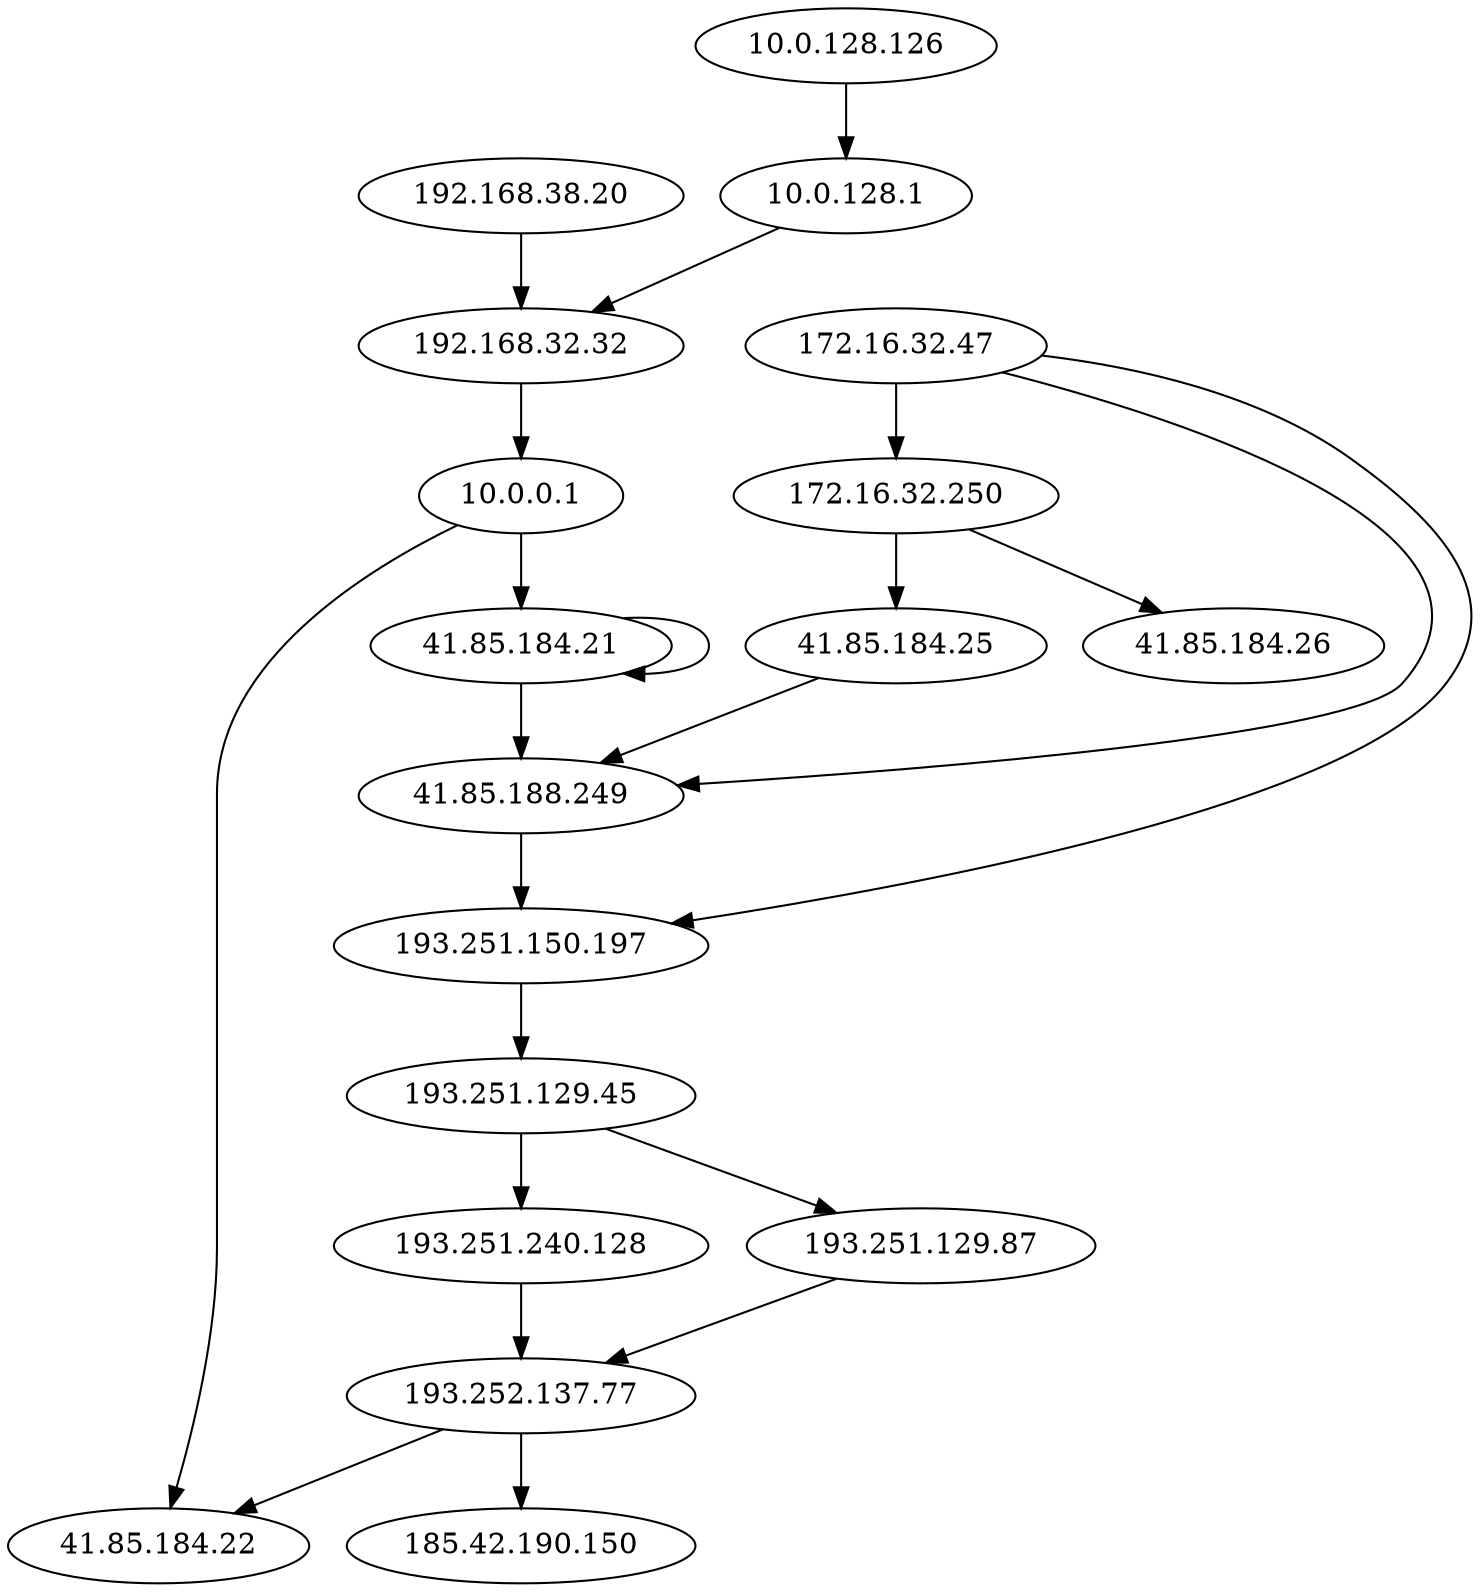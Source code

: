 digraph  {
	"172.16.32.250" -> "41.85.184.25"	 [weight=85];
	"172.16.32.250" -> "41.85.184.26"	 [weight=6];
	"193.251.129.45" -> "193.251.240.128"	 [weight=179];
	"193.251.129.45" -> "193.251.129.87"	 [weight=87];
	"172.16.32.47" -> "172.16.32.250"	 [weight=92];
	"172.16.32.47" -> "193.251.150.197"	 [weight=1];
	"172.16.32.47" -> "41.85.188.249"	 [weight=1];
	"193.251.150.197" -> "193.251.129.45"	 [weight=266];
	"192.168.38.20" -> "192.168.32.32"	 [weight=96];
	"10.0.128.1" -> "192.168.32.32"	 [weight=95];
	"10.0.128.126" -> "10.0.128.1"	 [weight=95];
	"41.85.184.21" -> "41.85.184.21"	 [weight=1];
	"41.85.184.21" -> "41.85.188.249"	 [weight=179];
	"193.252.137.77" -> "41.85.184.22"	 [weight=1];
	"193.252.137.77" -> "185.42.190.150"	 [weight=265];
	"41.85.188.249" -> "193.251.150.197"	 [weight=265];
	"41.85.184.25" -> "41.85.188.249"	 [weight=85];
	"193.251.240.128" -> "193.252.137.77"	 [weight=179];
	"193.251.129.87" -> "193.252.137.77"	 [weight=87];
	"192.168.32.32" -> "10.0.0.1"	 [weight=191];
	"10.0.0.1" -> "41.85.184.22"	 [weight=11];
	"10.0.0.1" -> "41.85.184.21"	 [weight=180];
}
